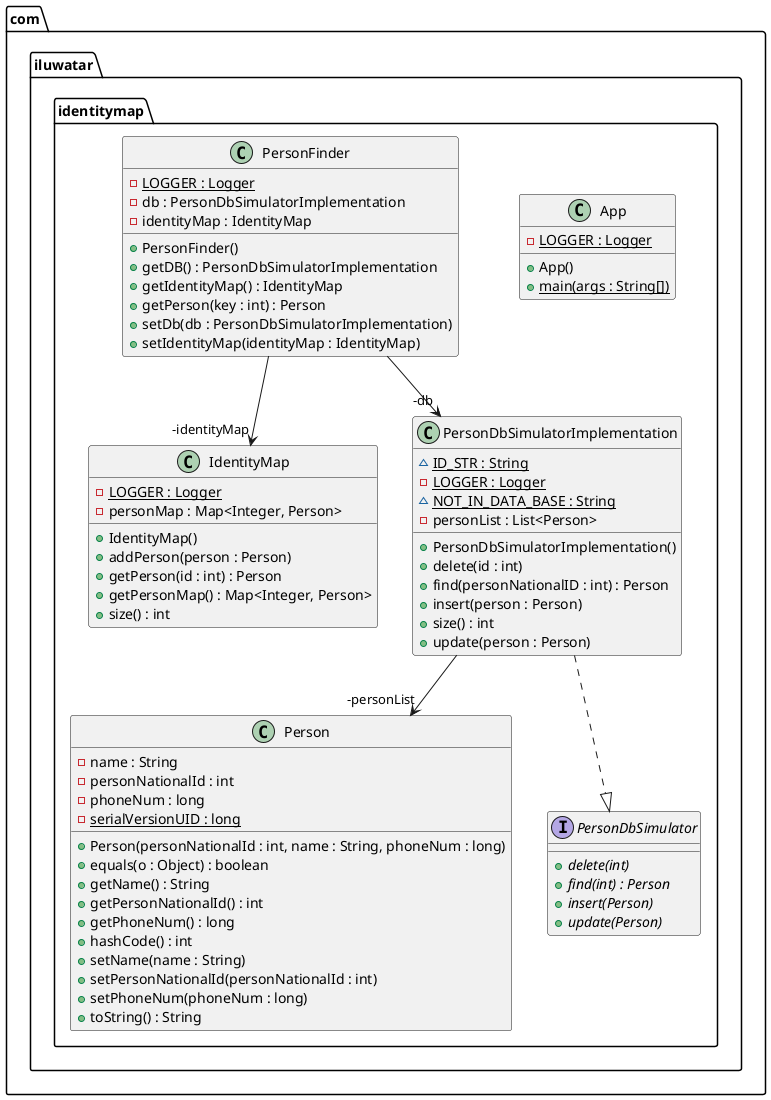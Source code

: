 @startuml
package com.iluwatar.identitymap {
  class App {
    - LOGGER : Logger {static}
    + App()
    + main(args : String[]) {static}
  }
  class IdentityMap {
    - LOGGER : Logger {static}
    - personMap : Map<Integer, Person>
    + IdentityMap()
    + addPerson(person : Person)
    + getPerson(id : int) : Person
    + getPersonMap() : Map<Integer, Person>
    + size() : int
  }
  class Person {
    - name : String
    - personNationalId : int
    - phoneNum : long
    - serialVersionUID : long {static}
    + Person(personNationalId : int, name : String, phoneNum : long)
    + equals(o : Object) : boolean
    + getName() : String
    + getPersonNationalId() : int
    + getPhoneNum() : long
    + hashCode() : int
    + setName(name : String)
    + setPersonNationalId(personNationalId : int)
    + setPhoneNum(phoneNum : long)
    + toString() : String
  }
  interface PersonDbSimulator {
    + delete(int) {abstract}
    + find(int) : Person {abstract}
    + insert(Person) {abstract}
    + update(Person) {abstract}
  }
  class PersonDbSimulatorImplementation {
    ~ ID_STR : String {static}
    - LOGGER : Logger {static}
    ~ NOT_IN_DATA_BASE : String {static}
    - personList : List<Person>
    + PersonDbSimulatorImplementation()
    + delete(id : int)
    + find(personNationalID : int) : Person
    + insert(person : Person)
    + size() : int
    + update(person : Person)
  }
  class PersonFinder {
    - LOGGER : Logger {static}
    - db : PersonDbSimulatorImplementation
    - identityMap : IdentityMap
    + PersonFinder()
    + getDB() : PersonDbSimulatorImplementation
    + getIdentityMap() : IdentityMap
    + getPerson(key : int) : Person
    + setDb(db : PersonDbSimulatorImplementation)
    + setIdentityMap(identityMap : IdentityMap)
  }
}
PersonFinder -->  "-db" PersonDbSimulatorImplementation
PersonFinder -->  "-identityMap" IdentityMap
PersonDbSimulatorImplementation -->  "-personList" Person
PersonDbSimulatorImplementation ..|> PersonDbSimulator 
@enduml